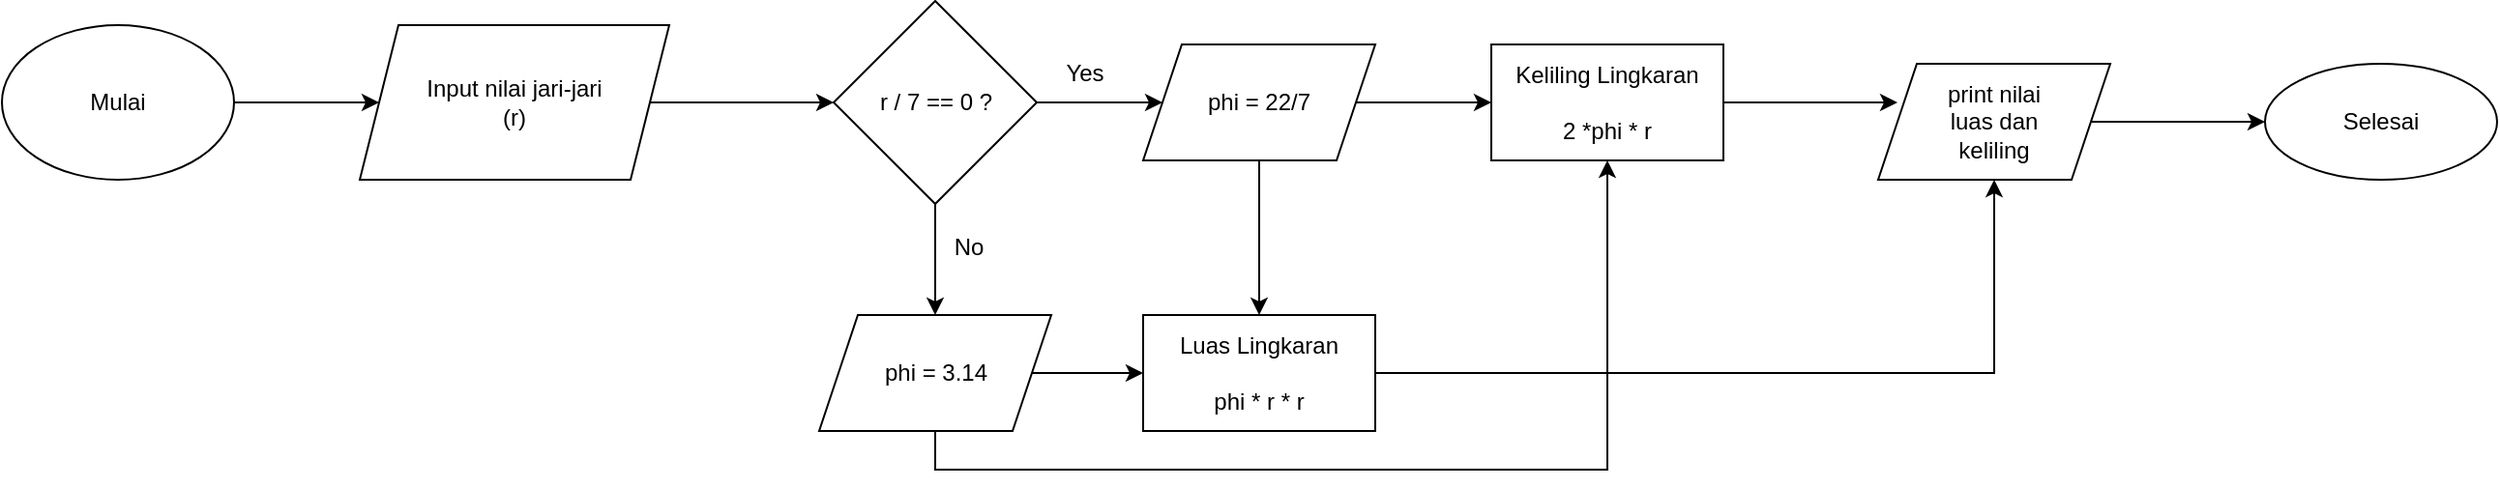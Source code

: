 <mxfile version="20.0.1" type="device"><diagram id="tuHps8yv8iaffiE2z27r" name="Page-1"><mxGraphModel dx="868" dy="450" grid="1" gridSize="10" guides="1" tooltips="1" connect="1" arrows="1" fold="1" page="1" pageScale="1" pageWidth="850" pageHeight="1100" math="0" shadow="0"><root><mxCell id="0"/><mxCell id="1" parent="0"/><mxCell id="MJaH-Z5q_Z_6pai9uO7d-5" value="" style="edgeStyle=orthogonalEdgeStyle;rounded=0;orthogonalLoop=1;jettySize=auto;html=1;" edge="1" parent="1" source="MJaH-Z5q_Z_6pai9uO7d-1" target="MJaH-Z5q_Z_6pai9uO7d-4"><mxGeometry relative="1" as="geometry"/></mxCell><mxCell id="MJaH-Z5q_Z_6pai9uO7d-1" value="" style="ellipse;whiteSpace=wrap;html=1;" vertex="1" parent="1"><mxGeometry x="80" y="40" width="120" height="80" as="geometry"/></mxCell><mxCell id="MJaH-Z5q_Z_6pai9uO7d-3" value="Mulai" style="text;html=1;strokeColor=none;fillColor=none;align=center;verticalAlign=middle;whiteSpace=wrap;rounded=0;" vertex="1" parent="1"><mxGeometry x="110" y="65" width="60" height="30" as="geometry"/></mxCell><mxCell id="MJaH-Z5q_Z_6pai9uO7d-10" value="" style="edgeStyle=orthogonalEdgeStyle;rounded=0;orthogonalLoop=1;jettySize=auto;html=1;" edge="1" parent="1" source="MJaH-Z5q_Z_6pai9uO7d-4" target="MJaH-Z5q_Z_6pai9uO7d-9"><mxGeometry relative="1" as="geometry"/></mxCell><mxCell id="MJaH-Z5q_Z_6pai9uO7d-4" value="" style="shape=parallelogram;perimeter=parallelogramPerimeter;whiteSpace=wrap;html=1;fixedSize=1;" vertex="1" parent="1"><mxGeometry x="265" y="40" width="160" height="80" as="geometry"/></mxCell><mxCell id="MJaH-Z5q_Z_6pai9uO7d-6" value="Input nilai jari-jari&lt;br&gt;(r)" style="text;html=1;strokeColor=none;fillColor=none;align=center;verticalAlign=middle;whiteSpace=wrap;rounded=0;" vertex="1" parent="1"><mxGeometry x="285" y="65" width="120" height="30" as="geometry"/></mxCell><mxCell id="MJaH-Z5q_Z_6pai9uO7d-13" value="" style="edgeStyle=orthogonalEdgeStyle;rounded=0;orthogonalLoop=1;jettySize=auto;html=1;" edge="1" parent="1" source="MJaH-Z5q_Z_6pai9uO7d-9" target="MJaH-Z5q_Z_6pai9uO7d-12"><mxGeometry relative="1" as="geometry"/></mxCell><mxCell id="MJaH-Z5q_Z_6pai9uO7d-16" value="" style="edgeStyle=orthogonalEdgeStyle;rounded=0;orthogonalLoop=1;jettySize=auto;html=1;" edge="1" parent="1" source="MJaH-Z5q_Z_6pai9uO7d-9" target="MJaH-Z5q_Z_6pai9uO7d-15"><mxGeometry relative="1" as="geometry"/></mxCell><mxCell id="MJaH-Z5q_Z_6pai9uO7d-9" value="" style="rhombus;whiteSpace=wrap;html=1;" vertex="1" parent="1"><mxGeometry x="510" y="27.5" width="105" height="105" as="geometry"/></mxCell><mxCell id="MJaH-Z5q_Z_6pai9uO7d-11" value="r / 7 == 0 ?" style="text;html=1;strokeColor=none;fillColor=none;align=center;verticalAlign=middle;whiteSpace=wrap;rounded=0;" vertex="1" parent="1"><mxGeometry x="528.75" y="65" width="67.5" height="30" as="geometry"/></mxCell><mxCell id="MJaH-Z5q_Z_6pai9uO7d-20" value="" style="edgeStyle=orthogonalEdgeStyle;rounded=0;orthogonalLoop=1;jettySize=auto;html=1;" edge="1" parent="1" source="MJaH-Z5q_Z_6pai9uO7d-12" target="MJaH-Z5q_Z_6pai9uO7d-19"><mxGeometry relative="1" as="geometry"/></mxCell><mxCell id="MJaH-Z5q_Z_6pai9uO7d-25" value="" style="edgeStyle=orthogonalEdgeStyle;rounded=0;orthogonalLoop=1;jettySize=auto;html=1;" edge="1" parent="1" source="MJaH-Z5q_Z_6pai9uO7d-12" target="MJaH-Z5q_Z_6pai9uO7d-24"><mxGeometry relative="1" as="geometry"/></mxCell><mxCell id="MJaH-Z5q_Z_6pai9uO7d-12" value="phi = 22/7" style="shape=parallelogram;perimeter=parallelogramPerimeter;whiteSpace=wrap;html=1;fixedSize=1;" vertex="1" parent="1"><mxGeometry x="670" y="50" width="120" height="60" as="geometry"/></mxCell><mxCell id="MJaH-Z5q_Z_6pai9uO7d-14" value="Yes" style="text;html=1;strokeColor=none;fillColor=none;align=center;verticalAlign=middle;whiteSpace=wrap;rounded=0;" vertex="1" parent="1"><mxGeometry x="610" y="50" width="60" height="30" as="geometry"/></mxCell><mxCell id="MJaH-Z5q_Z_6pai9uO7d-21" style="edgeStyle=orthogonalEdgeStyle;rounded=0;orthogonalLoop=1;jettySize=auto;html=1;" edge="1" parent="1" source="MJaH-Z5q_Z_6pai9uO7d-15" target="MJaH-Z5q_Z_6pai9uO7d-19"><mxGeometry relative="1" as="geometry"/></mxCell><mxCell id="MJaH-Z5q_Z_6pai9uO7d-26" style="edgeStyle=orthogonalEdgeStyle;rounded=0;orthogonalLoop=1;jettySize=auto;html=1;entryX=0.5;entryY=1;entryDx=0;entryDy=0;" edge="1" parent="1" source="MJaH-Z5q_Z_6pai9uO7d-15" target="MJaH-Z5q_Z_6pai9uO7d-24"><mxGeometry relative="1" as="geometry"><Array as="points"><mxPoint x="563" y="270"/><mxPoint x="910" y="270"/></Array></mxGeometry></mxCell><mxCell id="MJaH-Z5q_Z_6pai9uO7d-15" value="phi = 3.14" style="shape=parallelogram;perimeter=parallelogramPerimeter;whiteSpace=wrap;html=1;fixedSize=1;" vertex="1" parent="1"><mxGeometry x="502.5" y="190" width="120" height="60" as="geometry"/></mxCell><mxCell id="MJaH-Z5q_Z_6pai9uO7d-17" value="No" style="text;html=1;strokeColor=none;fillColor=none;align=center;verticalAlign=middle;whiteSpace=wrap;rounded=0;" vertex="1" parent="1"><mxGeometry x="550" y="140" width="60" height="30" as="geometry"/></mxCell><mxCell id="MJaH-Z5q_Z_6pai9uO7d-19" value="" style="whiteSpace=wrap;html=1;" vertex="1" parent="1"><mxGeometry x="670" y="190" width="120" height="60" as="geometry"/></mxCell><mxCell id="MJaH-Z5q_Z_6pai9uO7d-33" style="edgeStyle=orthogonalEdgeStyle;rounded=0;orthogonalLoop=1;jettySize=auto;html=1;entryX=0.5;entryY=1;entryDx=0;entryDy=0;" edge="1" parent="1" source="MJaH-Z5q_Z_6pai9uO7d-22" target="MJaH-Z5q_Z_6pai9uO7d-32"><mxGeometry relative="1" as="geometry"/></mxCell><mxCell id="MJaH-Z5q_Z_6pai9uO7d-22" value="Luas Lingkaran&lt;br&gt;&lt;br&gt;phi * r * r" style="text;html=1;strokeColor=none;fillColor=none;align=center;verticalAlign=middle;whiteSpace=wrap;rounded=0;" vertex="1" parent="1"><mxGeometry x="670" y="205" width="120" height="30" as="geometry"/></mxCell><mxCell id="MJaH-Z5q_Z_6pai9uO7d-24" value="" style="whiteSpace=wrap;html=1;" vertex="1" parent="1"><mxGeometry x="850" y="50" width="120" height="60" as="geometry"/></mxCell><mxCell id="MJaH-Z5q_Z_6pai9uO7d-30" style="edgeStyle=orthogonalEdgeStyle;rounded=0;orthogonalLoop=1;jettySize=auto;html=1;" edge="1" parent="1" source="MJaH-Z5q_Z_6pai9uO7d-27"><mxGeometry relative="1" as="geometry"><mxPoint x="1060" y="80" as="targetPoint"/></mxGeometry></mxCell><mxCell id="MJaH-Z5q_Z_6pai9uO7d-27" value="Keliling Lingkaran&lt;br&gt;&lt;br&gt;2 *phi * r" style="text;html=1;strokeColor=none;fillColor=none;align=center;verticalAlign=middle;whiteSpace=wrap;rounded=0;" vertex="1" parent="1"><mxGeometry x="850" y="65" width="120" height="30" as="geometry"/></mxCell><mxCell id="MJaH-Z5q_Z_6pai9uO7d-36" value="" style="edgeStyle=orthogonalEdgeStyle;rounded=0;orthogonalLoop=1;jettySize=auto;html=1;" edge="1" parent="1" source="MJaH-Z5q_Z_6pai9uO7d-32" target="MJaH-Z5q_Z_6pai9uO7d-35"><mxGeometry relative="1" as="geometry"/></mxCell><mxCell id="MJaH-Z5q_Z_6pai9uO7d-32" value="" style="shape=parallelogram;perimeter=parallelogramPerimeter;whiteSpace=wrap;html=1;fixedSize=1;" vertex="1" parent="1"><mxGeometry x="1050" y="60" width="120" height="60" as="geometry"/></mxCell><mxCell id="MJaH-Z5q_Z_6pai9uO7d-34" value="print nilai luas dan keliling" style="text;html=1;strokeColor=none;fillColor=none;align=center;verticalAlign=middle;whiteSpace=wrap;rounded=0;" vertex="1" parent="1"><mxGeometry x="1080" y="75" width="60" height="30" as="geometry"/></mxCell><mxCell id="MJaH-Z5q_Z_6pai9uO7d-35" value="Selesai" style="ellipse;whiteSpace=wrap;html=1;" vertex="1" parent="1"><mxGeometry x="1250" y="60" width="120" height="60" as="geometry"/></mxCell></root></mxGraphModel></diagram></mxfile>